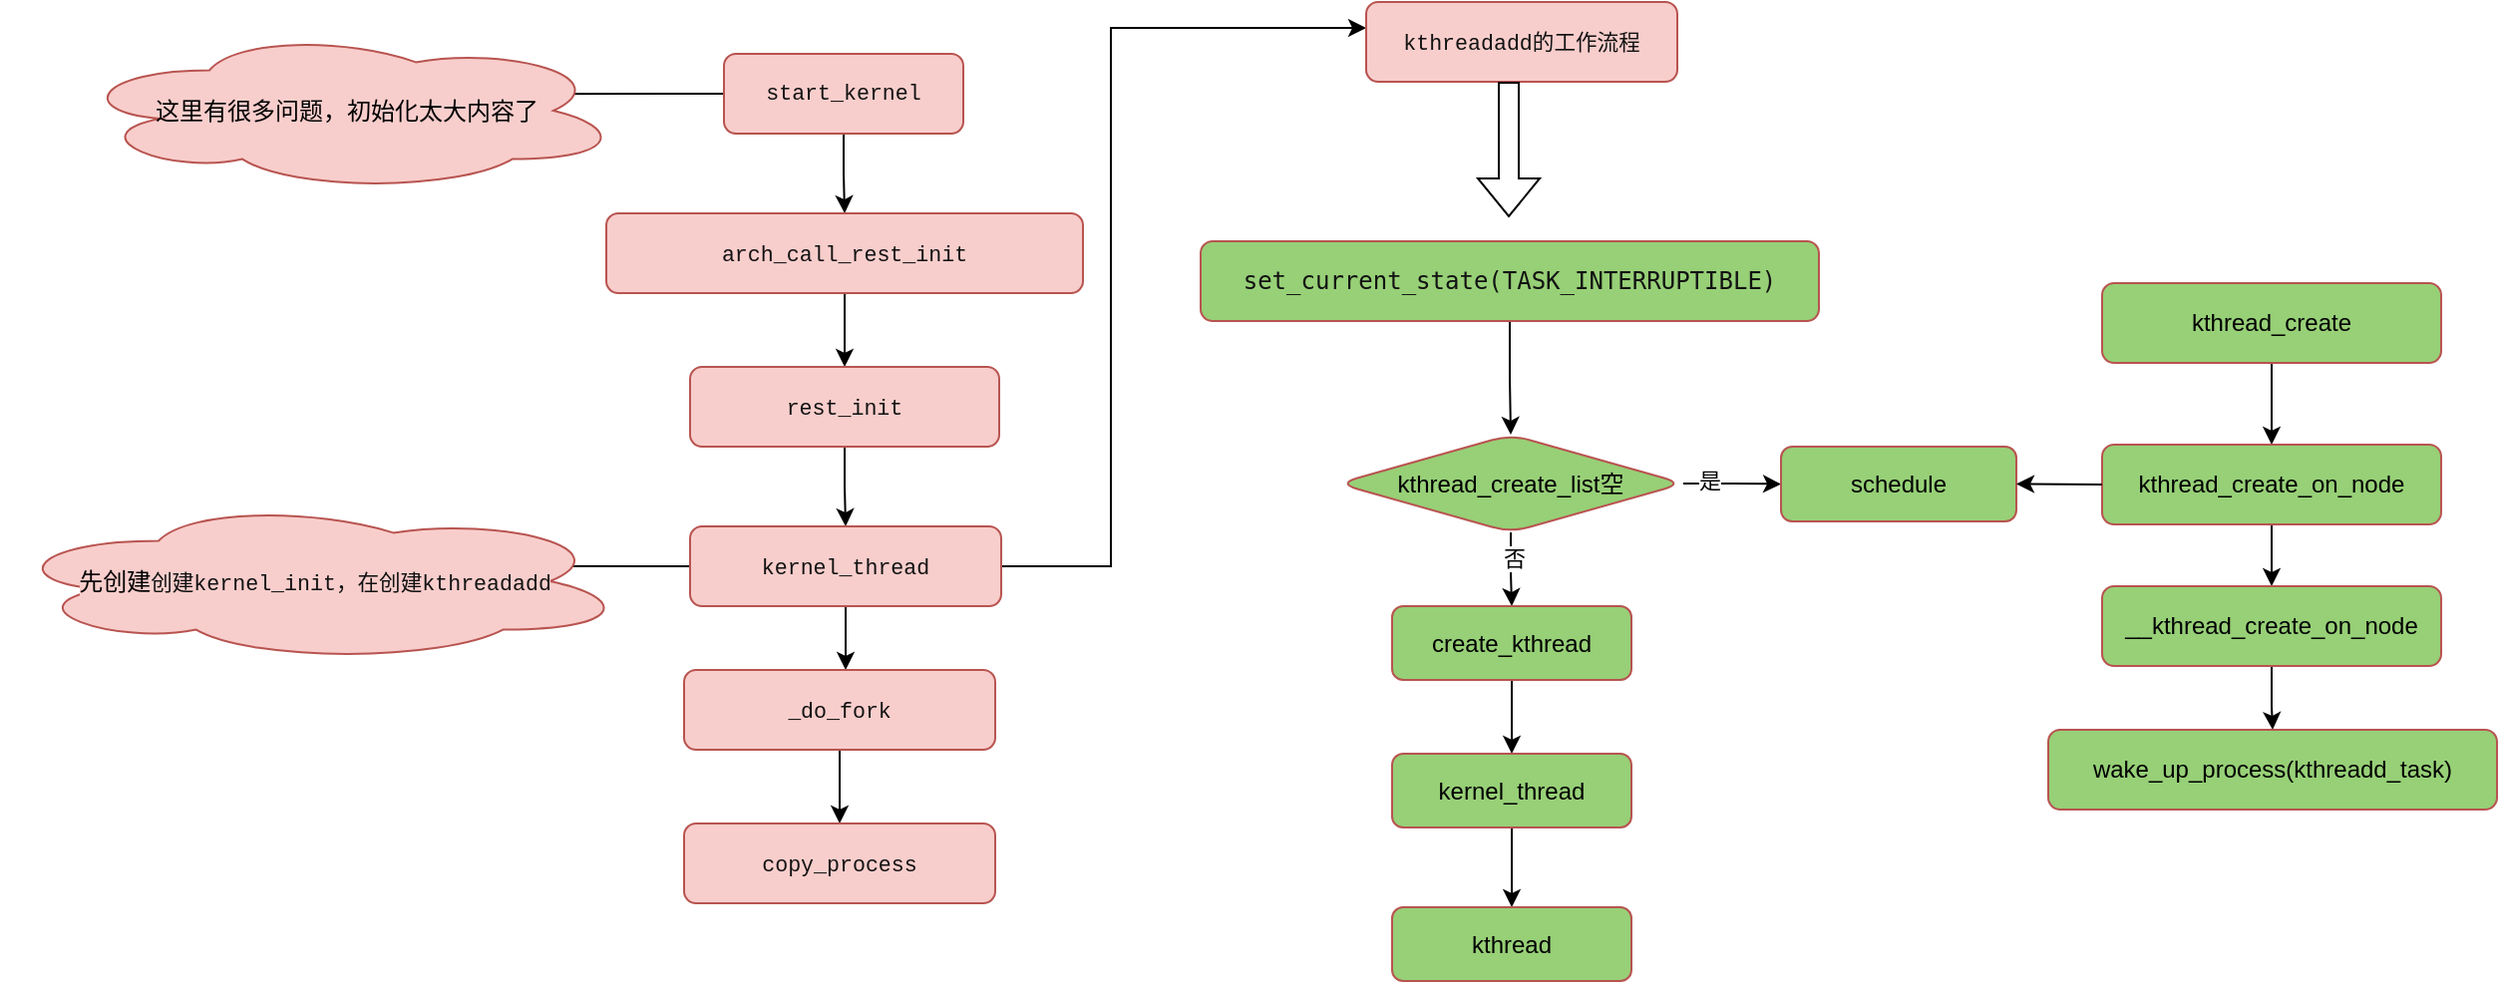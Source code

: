 <mxfile version="15.9.4" type="github">
  <diagram id="C5RBs43oDa-KdzZeNtuy" name="Page-1">
    <mxGraphModel dx="2013" dy="649" grid="0" gridSize="10" guides="1" tooltips="1" connect="1" arrows="1" fold="1" page="1" pageScale="1" pageWidth="827" pageHeight="1169" math="0" shadow="0">
      <root>
        <mxCell id="WIyWlLk6GJQsqaUBKTNV-0" />
        <mxCell id="WIyWlLk6GJQsqaUBKTNV-1" parent="WIyWlLk6GJQsqaUBKTNV-0" />
        <mxCell id="0PJWaufqRciaaDIaoVrb-1" value="" style="edgeStyle=orthogonalEdgeStyle;rounded=0;orthogonalLoop=1;jettySize=auto;html=1;entryX=0.07;entryY=0.4;entryDx=0;entryDy=0;entryPerimeter=0;" edge="1" parent="WIyWlLk6GJQsqaUBKTNV-1" source="WIyWlLk6GJQsqaUBKTNV-3" target="0PJWaufqRciaaDIaoVrb-0">
          <mxGeometry relative="1" as="geometry" />
        </mxCell>
        <mxCell id="0PJWaufqRciaaDIaoVrb-27" value="" style="edgeStyle=orthogonalEdgeStyle;rounded=0;orthogonalLoop=1;jettySize=auto;html=1;entryX=0.5;entryY=0;entryDx=0;entryDy=0;" edge="1" parent="WIyWlLk6GJQsqaUBKTNV-1" source="WIyWlLk6GJQsqaUBKTNV-3" target="0PJWaufqRciaaDIaoVrb-3">
          <mxGeometry relative="1" as="geometry">
            <Array as="points" />
          </mxGeometry>
        </mxCell>
        <mxCell id="WIyWlLk6GJQsqaUBKTNV-3" value="&lt;pre style=&quot;margin-top: 0px ; margin-bottom: 0px ; font-size: 0.9em ; overflow: auto ; border-radius: 4px ; color: rgb(18 , 18 , 18)&quot;&gt;&lt;code class=&quot;language-text&quot; style=&quot;margin: 0px ; padding: 0px ; border-radius: 0px ; font-family: &amp;#34;menlo&amp;#34; , &amp;#34;monaco&amp;#34; , &amp;#34;consolas&amp;#34; , &amp;#34;andale mono&amp;#34; , &amp;#34;lucida console&amp;#34; , &amp;#34;courier new&amp;#34; , monospace ; font-size: inherit ; background-color: rgb(248 , 206 , 204)&quot;&gt;start_kernel&lt;/code&gt;&lt;/pre&gt;" style="rounded=1;whiteSpace=wrap;html=1;fontSize=12;glass=0;strokeWidth=1;shadow=0;fillColor=#f8cecc;strokeColor=#b85450;" parent="WIyWlLk6GJQsqaUBKTNV-1" vertex="1">
          <mxGeometry x="161" y="107" width="120" height="40" as="geometry" />
        </mxCell>
        <mxCell id="0PJWaufqRciaaDIaoVrb-0" value="这里有很多问题，初始化太大内容了" style="ellipse;shape=cloud;whiteSpace=wrap;html=1;fillColor=#f8cecc;strokeColor=#b85450;rounded=1;glass=0;strokeWidth=1;shadow=0;" vertex="1" parent="WIyWlLk6GJQsqaUBKTNV-1">
          <mxGeometry x="-166" y="95" width="276" height="81" as="geometry" />
        </mxCell>
        <mxCell id="0PJWaufqRciaaDIaoVrb-8" value="" style="edgeStyle=orthogonalEdgeStyle;rounded=0;orthogonalLoop=1;jettySize=auto;html=1;" edge="1" parent="WIyWlLk6GJQsqaUBKTNV-1" source="0PJWaufqRciaaDIaoVrb-3" target="0PJWaufqRciaaDIaoVrb-7">
          <mxGeometry relative="1" as="geometry" />
        </mxCell>
        <mxCell id="0PJWaufqRciaaDIaoVrb-3" value="&lt;pre style=&quot;margin-top: 0px ; margin-bottom: 0px ; overflow: auto ; border-radius: 4px&quot;&gt;&lt;font color=&quot;#121212&quot; face=&quot;menlo, monaco, consolas, andale mono, lucida console, courier new, monospace&quot;&gt;&lt;span style=&quot;font-size: 10.8px ; background-color: rgb(248 , 206 , 204)&quot;&gt;arch_call_rest_init&lt;/span&gt;&lt;/font&gt;&lt;font color=&quot;#121212&quot; style=&quot;background-color: rgb(246 , 246 , 246)&quot;&gt;&lt;span style=&quot;font-size: 0.9em&quot;&gt;&lt;br&gt;&lt;/span&gt;&lt;/font&gt;&lt;/pre&gt;" style="rounded=1;whiteSpace=wrap;html=1;fontSize=12;glass=0;strokeWidth=1;shadow=0;fillColor=#f8cecc;strokeColor=#b85450;" vertex="1" parent="WIyWlLk6GJQsqaUBKTNV-1">
          <mxGeometry x="102" y="187" width="239" height="40" as="geometry" />
        </mxCell>
        <mxCell id="0PJWaufqRciaaDIaoVrb-10" value="" style="edgeStyle=orthogonalEdgeStyle;rounded=0;orthogonalLoop=1;jettySize=auto;html=1;" edge="1" parent="WIyWlLk6GJQsqaUBKTNV-1" source="0PJWaufqRciaaDIaoVrb-7" target="0PJWaufqRciaaDIaoVrb-9">
          <mxGeometry relative="1" as="geometry" />
        </mxCell>
        <mxCell id="0PJWaufqRciaaDIaoVrb-7" value="&lt;pre style=&quot;margin-top: 0px ; margin-bottom: 0px ; overflow: auto ; border-radius: 4px&quot;&gt;&lt;font color=&quot;#121212&quot;&gt;&lt;font face=&quot;menlo, monaco, consolas, andale mono, lucida console, courier new, monospace&quot;&gt;&lt;span style=&quot;font-size: 10.8px ; background-color: rgb(248 , 206 , 204)&quot;&gt;rest_init&lt;/span&gt;&lt;/font&gt;&lt;span style=&quot;background-color: rgb(246 , 246 , 246) ; font-size: 0.9em&quot;&gt;&lt;br&gt;&lt;/span&gt;&lt;/font&gt;&lt;/pre&gt;" style="rounded=1;whiteSpace=wrap;html=1;fontSize=12;glass=0;strokeWidth=1;shadow=0;fillColor=#f8cecc;strokeColor=#b85450;" vertex="1" parent="WIyWlLk6GJQsqaUBKTNV-1">
          <mxGeometry x="144" y="264" width="155" height="40" as="geometry" />
        </mxCell>
        <mxCell id="0PJWaufqRciaaDIaoVrb-20" value="" style="edgeStyle=orthogonalEdgeStyle;rounded=0;orthogonalLoop=1;jettySize=auto;html=1;" edge="1" parent="WIyWlLk6GJQsqaUBKTNV-1" source="0PJWaufqRciaaDIaoVrb-9">
          <mxGeometry relative="1" as="geometry">
            <mxPoint x="222" y="416" as="targetPoint" />
          </mxGeometry>
        </mxCell>
        <mxCell id="0PJWaufqRciaaDIaoVrb-25" value="" style="edgeStyle=orthogonalEdgeStyle;rounded=0;orthogonalLoop=1;jettySize=auto;html=1;entryX=0.07;entryY=0.4;entryDx=0;entryDy=0;entryPerimeter=0;" edge="1" parent="WIyWlLk6GJQsqaUBKTNV-1" source="0PJWaufqRciaaDIaoVrb-9" target="0PJWaufqRciaaDIaoVrb-22">
          <mxGeometry relative="1" as="geometry">
            <mxPoint x="488" y="456" as="targetPoint" />
          </mxGeometry>
        </mxCell>
        <mxCell id="0PJWaufqRciaaDIaoVrb-32" value="" style="edgeStyle=orthogonalEdgeStyle;rounded=0;orthogonalLoop=1;jettySize=auto;html=1;" edge="1" parent="WIyWlLk6GJQsqaUBKTNV-1" source="0PJWaufqRciaaDIaoVrb-9" target="0PJWaufqRciaaDIaoVrb-31">
          <mxGeometry relative="1" as="geometry">
            <Array as="points">
              <mxPoint x="355" y="364" />
              <mxPoint x="355" y="94" />
            </Array>
          </mxGeometry>
        </mxCell>
        <mxCell id="0PJWaufqRciaaDIaoVrb-9" value="&lt;pre style=&quot;margin-top: 0px ; margin-bottom: 0px ; overflow: auto ; border-radius: 4px&quot;&gt;&lt;font color=&quot;#121212&quot;&gt;&lt;font face=&quot;menlo, monaco, consolas, andale mono, lucida console, courier new, monospace&quot;&gt;&lt;span style=&quot;font-size: 10.8px ; background-color: rgb(248 , 206 , 204)&quot;&gt;kernel_thread&lt;/span&gt;&lt;/font&gt;&lt;span style=&quot;background-color: rgb(246 , 246 , 246) ; font-size: 0.9em&quot;&gt;&lt;br&gt;&lt;/span&gt;&lt;/font&gt;&lt;/pre&gt;" style="rounded=1;whiteSpace=wrap;html=1;fontSize=12;glass=0;strokeWidth=1;shadow=0;fillColor=#f8cecc;strokeColor=#b85450;" vertex="1" parent="WIyWlLk6GJQsqaUBKTNV-1">
          <mxGeometry x="144" y="344" width="156" height="40" as="geometry" />
        </mxCell>
        <mxCell id="0PJWaufqRciaaDIaoVrb-22" value="&lt;span style=&quot;background-color: rgb(248 , 206 , 204)&quot;&gt;先创建&lt;span style=&quot;font-size: 10.8px ; font-family: &amp;#34;menlo&amp;#34; , &amp;#34;monaco&amp;#34; , &amp;#34;consolas&amp;#34; , &amp;#34;andale mono&amp;#34; , &amp;#34;lucida console&amp;#34; , &amp;#34;courier new&amp;#34; , monospace ; color: rgb(18 , 18 , 18)&quot;&gt;创建kernel_init，在创建kthreadadd&lt;/span&gt;&lt;/span&gt;" style="ellipse;shape=cloud;whiteSpace=wrap;html=1;fillColor=#f8cecc;strokeColor=#b85450;rounded=1;glass=0;strokeWidth=1;shadow=0;" vertex="1" parent="WIyWlLk6GJQsqaUBKTNV-1">
          <mxGeometry x="-201" y="331" width="314" height="81" as="geometry" />
        </mxCell>
        <mxCell id="0PJWaufqRciaaDIaoVrb-30" value="" style="edgeStyle=orthogonalEdgeStyle;rounded=0;orthogonalLoop=1;jettySize=auto;html=1;" edge="1" parent="WIyWlLk6GJQsqaUBKTNV-1" source="0PJWaufqRciaaDIaoVrb-28" target="0PJWaufqRciaaDIaoVrb-29">
          <mxGeometry relative="1" as="geometry" />
        </mxCell>
        <mxCell id="0PJWaufqRciaaDIaoVrb-28" value="&lt;pre style=&quot;margin-top: 0px ; margin-bottom: 0px ; overflow: auto ; border-radius: 4px&quot;&gt;&lt;font color=&quot;#121212&quot;&gt;&lt;font face=&quot;menlo, monaco, consolas, andale mono, lucida console, courier new, monospace&quot;&gt;&lt;span style=&quot;font-size: 10.8px ; background-color: rgb(248 , 206 , 204)&quot;&gt;_do_fork&lt;/span&gt;&lt;/font&gt;&lt;span style=&quot;background-color: rgb(246 , 246 , 246) ; font-size: 0.9em&quot;&gt;&lt;br&gt;&lt;/span&gt;&lt;/font&gt;&lt;/pre&gt;" style="rounded=1;whiteSpace=wrap;html=1;fontSize=12;glass=0;strokeWidth=1;shadow=0;fillColor=#f8cecc;strokeColor=#b85450;" vertex="1" parent="WIyWlLk6GJQsqaUBKTNV-1">
          <mxGeometry x="141" y="416" width="156" height="40" as="geometry" />
        </mxCell>
        <mxCell id="0PJWaufqRciaaDIaoVrb-29" value="&lt;pre style=&quot;margin-top: 0px ; margin-bottom: 0px ; overflow: auto ; border-radius: 4px&quot;&gt;&lt;font color=&quot;#121212&quot;&gt;&lt;font face=&quot;menlo, monaco, consolas, andale mono, lucida console, courier new, monospace&quot;&gt;&lt;span style=&quot;font-size: 10.8px ; background-color: rgb(248 , 206 , 204)&quot;&gt;copy_process&lt;/span&gt;&lt;/font&gt;&lt;span style=&quot;background-color: rgb(246 , 246 , 246) ; font-size: 0.9em&quot;&gt;&lt;br&gt;&lt;/span&gt;&lt;/font&gt;&lt;/pre&gt;" style="rounded=1;whiteSpace=wrap;html=1;fontSize=12;glass=0;strokeWidth=1;shadow=0;fillColor=#f8cecc;strokeColor=#b85450;" vertex="1" parent="WIyWlLk6GJQsqaUBKTNV-1">
          <mxGeometry x="141" y="493" width="156" height="40" as="geometry" />
        </mxCell>
        <mxCell id="0PJWaufqRciaaDIaoVrb-31" value="&lt;pre style=&quot;margin-top: 0px ; margin-bottom: 0px ; overflow: auto ; border-radius: 4px&quot;&gt;&lt;font color=&quot;#121212&quot;&gt;&lt;font face=&quot;menlo, monaco, consolas, andale mono, lucida console, courier new, monospace&quot;&gt;&lt;span style=&quot;font-size: 10.8px ; background-color: rgb(248 , 206 , 204)&quot;&gt;kthreadadd的工作流程&lt;/span&gt;&lt;/font&gt;&lt;span style=&quot;background-color: rgb(246 , 246 , 246) ; font-size: 0.9em&quot;&gt;&lt;br&gt;&lt;/span&gt;&lt;/font&gt;&lt;/pre&gt;" style="rounded=1;whiteSpace=wrap;html=1;fontSize=12;glass=0;strokeWidth=1;shadow=0;fillColor=#f8cecc;strokeColor=#b85450;" vertex="1" parent="WIyWlLk6GJQsqaUBKTNV-1">
          <mxGeometry x="483" y="81" width="156" height="40" as="geometry" />
        </mxCell>
        <mxCell id="0PJWaufqRciaaDIaoVrb-38" value="" style="edgeStyle=orthogonalEdgeStyle;rounded=0;orthogonalLoop=1;jettySize=auto;html=1;" edge="1" parent="WIyWlLk6GJQsqaUBKTNV-1" source="0PJWaufqRciaaDIaoVrb-33" target="0PJWaufqRciaaDIaoVrb-37">
          <mxGeometry relative="1" as="geometry" />
        </mxCell>
        <mxCell id="0PJWaufqRciaaDIaoVrb-33" value="&lt;pre style=&quot;margin-top: 0px ; margin-bottom: 0px ; overflow: auto ; border-radius: 4px&quot;&gt;&lt;font color=&quot;#121212&quot;&gt;set_current_state(TASK_INTERRUPTIBLE)&lt;/font&gt;&lt;/pre&gt;" style="rounded=1;whiteSpace=wrap;html=1;fontSize=12;glass=0;strokeWidth=1;shadow=0;fillColor=#97D077;strokeColor=#b85450;" vertex="1" parent="WIyWlLk6GJQsqaUBKTNV-1">
          <mxGeometry x="400" y="201" width="310" height="40" as="geometry" />
        </mxCell>
        <mxCell id="0PJWaufqRciaaDIaoVrb-40" value="" style="edgeStyle=orthogonalEdgeStyle;rounded=0;orthogonalLoop=1;jettySize=auto;html=1;" edge="1" parent="WIyWlLk6GJQsqaUBKTNV-1" source="0PJWaufqRciaaDIaoVrb-37" target="0PJWaufqRciaaDIaoVrb-39">
          <mxGeometry relative="1" as="geometry" />
        </mxCell>
        <mxCell id="0PJWaufqRciaaDIaoVrb-41" value="否" style="edgeLabel;html=1;align=center;verticalAlign=middle;resizable=0;points=[];" vertex="1" connectable="0" parent="0PJWaufqRciaaDIaoVrb-40">
          <mxGeometry x="-0.311" y="1" relative="1" as="geometry">
            <mxPoint as="offset" />
          </mxGeometry>
        </mxCell>
        <mxCell id="0PJWaufqRciaaDIaoVrb-47" value="" style="edgeStyle=orthogonalEdgeStyle;rounded=0;orthogonalLoop=1;jettySize=auto;html=1;" edge="1" parent="WIyWlLk6GJQsqaUBKTNV-1" source="0PJWaufqRciaaDIaoVrb-37" target="0PJWaufqRciaaDIaoVrb-46">
          <mxGeometry relative="1" as="geometry" />
        </mxCell>
        <mxCell id="0PJWaufqRciaaDIaoVrb-68" value="是" style="edgeLabel;html=1;align=center;verticalAlign=middle;resizable=0;points=[];" vertex="1" connectable="0" parent="0PJWaufqRciaaDIaoVrb-47">
          <mxGeometry x="-0.467" y="3" relative="1" as="geometry">
            <mxPoint y="1" as="offset" />
          </mxGeometry>
        </mxCell>
        <mxCell id="0PJWaufqRciaaDIaoVrb-37" value="kthread_create_list空" style="rhombus;whiteSpace=wrap;html=1;fillColor=#97D077;strokeColor=#b85450;rounded=1;glass=0;strokeWidth=1;shadow=0;" vertex="1" parent="WIyWlLk6GJQsqaUBKTNV-1">
          <mxGeometry x="469" y="298" width="173" height="49" as="geometry" />
        </mxCell>
        <mxCell id="0PJWaufqRciaaDIaoVrb-51" value="" style="edgeStyle=orthogonalEdgeStyle;rounded=0;orthogonalLoop=1;jettySize=auto;html=1;" edge="1" parent="WIyWlLk6GJQsqaUBKTNV-1" source="0PJWaufqRciaaDIaoVrb-39" target="0PJWaufqRciaaDIaoVrb-50">
          <mxGeometry relative="1" as="geometry" />
        </mxCell>
        <mxCell id="0PJWaufqRciaaDIaoVrb-39" value="create_kthread" style="whiteSpace=wrap;html=1;fillColor=#97D077;strokeColor=#b85450;rounded=1;glass=0;strokeWidth=1;shadow=0;" vertex="1" parent="WIyWlLk6GJQsqaUBKTNV-1">
          <mxGeometry x="496" y="384" width="120" height="37" as="geometry" />
        </mxCell>
        <mxCell id="0PJWaufqRciaaDIaoVrb-46" value="schedule" style="whiteSpace=wrap;html=1;fillColor=#97D077;strokeColor=#b85450;rounded=1;glass=0;strokeWidth=1;shadow=0;" vertex="1" parent="WIyWlLk6GJQsqaUBKTNV-1">
          <mxGeometry x="691" y="304" width="118" height="37.5" as="geometry" />
        </mxCell>
        <mxCell id="0PJWaufqRciaaDIaoVrb-48" value="" style="shape=flexArrow;endArrow=classic;html=1;rounded=0;" edge="1" parent="WIyWlLk6GJQsqaUBKTNV-1">
          <mxGeometry width="50" height="50" relative="1" as="geometry">
            <mxPoint x="554.5" y="121" as="sourcePoint" />
            <mxPoint x="554.5" y="189" as="targetPoint" />
          </mxGeometry>
        </mxCell>
        <mxCell id="0PJWaufqRciaaDIaoVrb-53" value="" style="edgeStyle=orthogonalEdgeStyle;rounded=0;orthogonalLoop=1;jettySize=auto;html=1;" edge="1" parent="WIyWlLk6GJQsqaUBKTNV-1" source="0PJWaufqRciaaDIaoVrb-50" target="0PJWaufqRciaaDIaoVrb-52">
          <mxGeometry relative="1" as="geometry" />
        </mxCell>
        <mxCell id="0PJWaufqRciaaDIaoVrb-50" value="kernel_thread" style="whiteSpace=wrap;html=1;fillColor=#97D077;strokeColor=#b85450;rounded=1;glass=0;strokeWidth=1;shadow=0;" vertex="1" parent="WIyWlLk6GJQsqaUBKTNV-1">
          <mxGeometry x="496" y="458" width="120" height="37" as="geometry" />
        </mxCell>
        <mxCell id="0PJWaufqRciaaDIaoVrb-52" value="kthread" style="whiteSpace=wrap;html=1;fillColor=#97D077;strokeColor=#b85450;rounded=1;glass=0;strokeWidth=1;shadow=0;" vertex="1" parent="WIyWlLk6GJQsqaUBKTNV-1">
          <mxGeometry x="496" y="535" width="120" height="37" as="geometry" />
        </mxCell>
        <mxCell id="0PJWaufqRciaaDIaoVrb-60" value="" style="edgeStyle=orthogonalEdgeStyle;rounded=0;orthogonalLoop=1;jettySize=auto;html=1;" edge="1" parent="WIyWlLk6GJQsqaUBKTNV-1" source="0PJWaufqRciaaDIaoVrb-54" target="0PJWaufqRciaaDIaoVrb-59">
          <mxGeometry relative="1" as="geometry" />
        </mxCell>
        <mxCell id="0PJWaufqRciaaDIaoVrb-54" value="kthread_create" style="rounded=1;whiteSpace=wrap;html=1;fontSize=12;glass=0;strokeWidth=1;shadow=0;fillColor=#97D077;strokeColor=#b85450;" vertex="1" parent="WIyWlLk6GJQsqaUBKTNV-1">
          <mxGeometry x="852" y="222" width="170" height="40" as="geometry" />
        </mxCell>
        <mxCell id="0PJWaufqRciaaDIaoVrb-62" value="" style="edgeStyle=orthogonalEdgeStyle;rounded=0;orthogonalLoop=1;jettySize=auto;html=1;" edge="1" parent="WIyWlLk6GJQsqaUBKTNV-1" source="0PJWaufqRciaaDIaoVrb-59" target="0PJWaufqRciaaDIaoVrb-61">
          <mxGeometry relative="1" as="geometry" />
        </mxCell>
        <mxCell id="0PJWaufqRciaaDIaoVrb-59" value="kthread_create_on_node" style="rounded=1;whiteSpace=wrap;html=1;fontSize=12;glass=0;strokeWidth=1;shadow=0;fillColor=#97D077;strokeColor=#b85450;" vertex="1" parent="WIyWlLk6GJQsqaUBKTNV-1">
          <mxGeometry x="852" y="303" width="170" height="40" as="geometry" />
        </mxCell>
        <mxCell id="0PJWaufqRciaaDIaoVrb-64" value="" style="edgeStyle=orthogonalEdgeStyle;rounded=0;orthogonalLoop=1;jettySize=auto;html=1;" edge="1" parent="WIyWlLk6GJQsqaUBKTNV-1" source="0PJWaufqRciaaDIaoVrb-61" target="0PJWaufqRciaaDIaoVrb-63">
          <mxGeometry relative="1" as="geometry" />
        </mxCell>
        <mxCell id="0PJWaufqRciaaDIaoVrb-61" value="__kthread_create_on_node" style="rounded=1;whiteSpace=wrap;html=1;fontSize=12;glass=0;strokeWidth=1;shadow=0;fillColor=#97D077;strokeColor=#b85450;" vertex="1" parent="WIyWlLk6GJQsqaUBKTNV-1">
          <mxGeometry x="852" y="374" width="170" height="40" as="geometry" />
        </mxCell>
        <mxCell id="0PJWaufqRciaaDIaoVrb-63" value="wake_up_process(kthreadd_task)" style="rounded=1;whiteSpace=wrap;html=1;fontSize=12;glass=0;strokeWidth=1;shadow=0;fillColor=#97D077;strokeColor=#b85450;" vertex="1" parent="WIyWlLk6GJQsqaUBKTNV-1">
          <mxGeometry x="825" y="446" width="225" height="40" as="geometry" />
        </mxCell>
        <mxCell id="0PJWaufqRciaaDIaoVrb-69" value="" style="endArrow=classic;html=1;rounded=0;exitX=0;exitY=0.5;exitDx=0;exitDy=0;entryX=1;entryY=0.5;entryDx=0;entryDy=0;" edge="1" parent="WIyWlLk6GJQsqaUBKTNV-1" source="0PJWaufqRciaaDIaoVrb-59" target="0PJWaufqRciaaDIaoVrb-46">
          <mxGeometry width="50" height="50" relative="1" as="geometry">
            <mxPoint x="835" y="159" as="sourcePoint" />
            <mxPoint x="885" y="109" as="targetPoint" />
          </mxGeometry>
        </mxCell>
      </root>
    </mxGraphModel>
  </diagram>
</mxfile>
